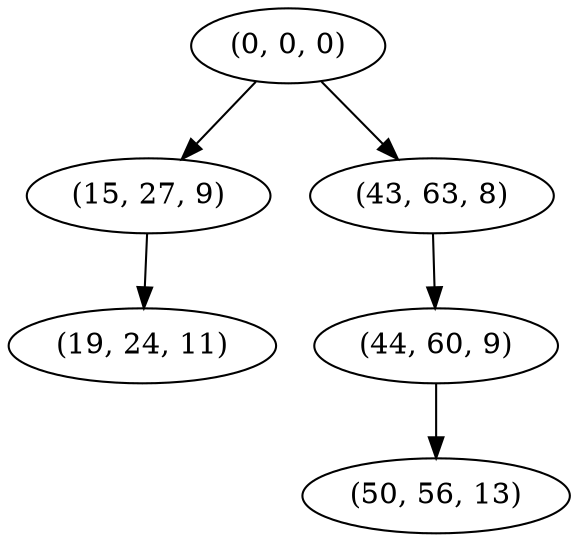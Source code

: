 digraph tree {
    "(0, 0, 0)";
    "(15, 27, 9)";
    "(19, 24, 11)";
    "(43, 63, 8)";
    "(44, 60, 9)";
    "(50, 56, 13)";
    "(0, 0, 0)" -> "(15, 27, 9)";
    "(0, 0, 0)" -> "(43, 63, 8)";
    "(15, 27, 9)" -> "(19, 24, 11)";
    "(43, 63, 8)" -> "(44, 60, 9)";
    "(44, 60, 9)" -> "(50, 56, 13)";
}

